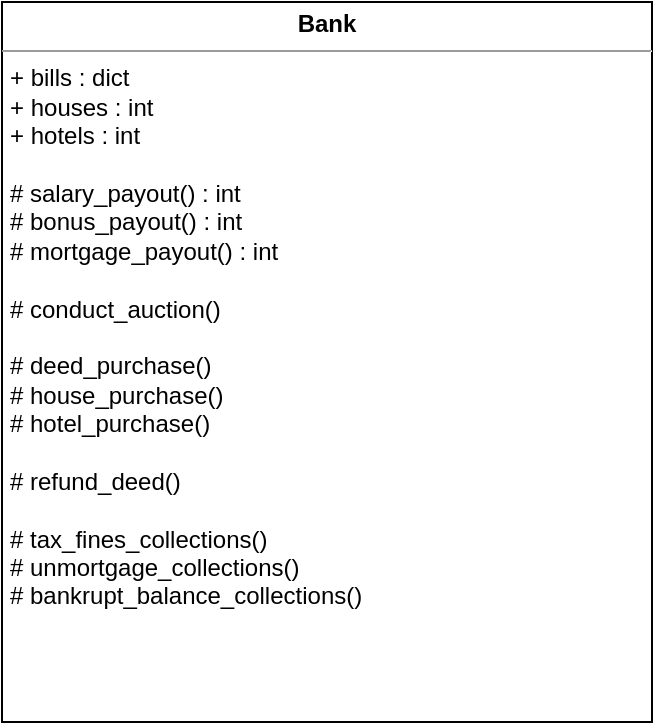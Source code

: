 <mxfile version="21.3.8" type="github">
  <diagram name="Page-1" id="XtZ6SNUqXi-PW5mpKcPR">
    <mxGraphModel dx="431" dy="794" grid="1" gridSize="10" guides="1" tooltips="1" connect="1" arrows="1" fold="1" page="1" pageScale="1" pageWidth="850" pageHeight="1100" math="0" shadow="0">
      <root>
        <mxCell id="0" />
        <mxCell id="1" parent="0" />
        <mxCell id="Zyni1lP44Ri94Vq8nudv-1" value="&lt;p style=&quot;margin:0px;margin-top:4px;text-align:center;&quot;&gt;&lt;b&gt;Bank&lt;/b&gt;&lt;/p&gt;&lt;hr size=&quot;1&quot;&gt;&lt;p style=&quot;margin:0px;margin-left:4px;&quot;&gt;+ bills : dict&lt;/p&gt;&lt;p style=&quot;margin:0px;margin-left:4px;&quot;&gt;+ houses : int&lt;/p&gt;&lt;p style=&quot;margin:0px;margin-left:4px;&quot;&gt;+ hotels : int&lt;/p&gt;&lt;p style=&quot;margin:0px;margin-left:4px;&quot;&gt;&lt;br&gt;&lt;/p&gt;&lt;p style=&quot;margin:0px;margin-left:4px;&quot;&gt;# salary_payout() : int&lt;/p&gt;&lt;p style=&quot;margin:0px;margin-left:4px;&quot;&gt;# bonus_payout() : int&lt;/p&gt;&lt;p style=&quot;margin:0px;margin-left:4px;&quot;&gt;# mortgage_payout() : int&lt;/p&gt;&lt;p style=&quot;margin:0px;margin-left:4px;&quot;&gt;&lt;br&gt;&lt;/p&gt;&lt;p style=&quot;margin:0px;margin-left:4px;&quot;&gt;# conduct_auction()&lt;/p&gt;&lt;p style=&quot;margin:0px;margin-left:4px;&quot;&gt;&lt;br&gt;&lt;/p&gt;&lt;p style=&quot;margin:0px;margin-left:4px;&quot;&gt;# deed_purchase()&lt;/p&gt;&lt;p style=&quot;margin:0px;margin-left:4px;&quot;&gt;# house_purchase()&lt;/p&gt;&lt;p style=&quot;margin:0px;margin-left:4px;&quot;&gt;# hotel_purchase()&lt;/p&gt;&lt;p style=&quot;margin:0px;margin-left:4px;&quot;&gt;&lt;span style=&quot;background-color: initial;&quot;&gt;&amp;nbsp;&lt;/span&gt;&lt;/p&gt;&lt;p style=&quot;margin:0px;margin-left:4px;&quot;&gt;&lt;span style=&quot;background-color: initial;&quot;&gt;# refund_deed()&lt;/span&gt;&lt;br&gt;&lt;/p&gt;&lt;p style=&quot;margin:0px;margin-left:4px;&quot;&gt;&lt;span style=&quot;background-color: initial;&quot;&gt;&lt;br&gt;&lt;/span&gt;&lt;/p&gt;&lt;p style=&quot;margin:0px;margin-left:4px;&quot;&gt;&lt;span style=&quot;background-color: initial;&quot;&gt;# tax_fines_collections()&lt;/span&gt;&lt;br&gt;&lt;/p&gt;&lt;p style=&quot;margin:0px;margin-left:4px;&quot;&gt;# unmortgage_collections()&lt;/p&gt;&lt;p style=&quot;margin:0px;margin-left:4px;&quot;&gt;# bankrupt_balance_collections()&lt;/p&gt;" style="verticalAlign=top;align=left;overflow=fill;fontSize=12;fontFamily=Helvetica;html=1;whiteSpace=wrap;" parent="1" vertex="1">
          <mxGeometry x="195" y="80" width="325" height="360" as="geometry" />
        </mxCell>
      </root>
    </mxGraphModel>
  </diagram>
</mxfile>
